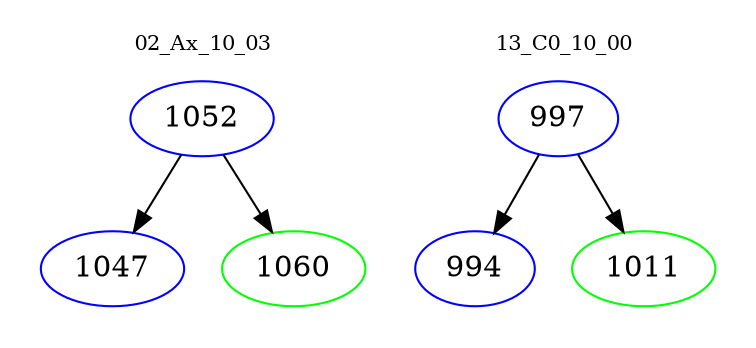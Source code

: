 digraph{
subgraph cluster_0 {
color = white
label = "02_Ax_10_03";
fontsize=10;
T0_1052 [label="1052", color="blue"]
T0_1052 -> T0_1047 [color="black"]
T0_1047 [label="1047", color="blue"]
T0_1052 -> T0_1060 [color="black"]
T0_1060 [label="1060", color="green"]
}
subgraph cluster_1 {
color = white
label = "13_C0_10_00";
fontsize=10;
T1_997 [label="997", color="blue"]
T1_997 -> T1_994 [color="black"]
T1_994 [label="994", color="blue"]
T1_997 -> T1_1011 [color="black"]
T1_1011 [label="1011", color="green"]
}
}
